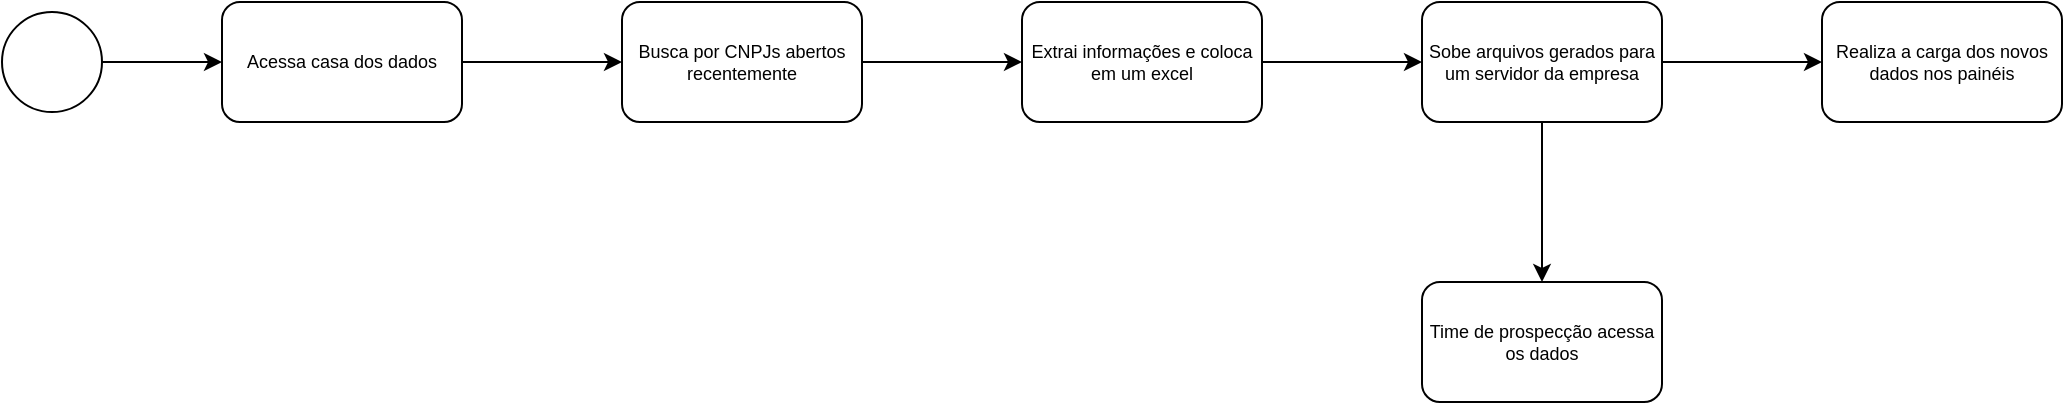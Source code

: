 <mxfile version="20.8.10" type="device"><diagram name="Página-1" id="mKcutAQs3Zgsn79mk8Kg"><mxGraphModel dx="1195" dy="703" grid="1" gridSize="10" guides="1" tooltips="1" connect="1" arrows="1" fold="1" page="1" pageScale="1" pageWidth="4681" pageHeight="3300" math="0" shadow="0"><root><mxCell id="0"/><mxCell id="1" parent="0"/><mxCell id="90q3VNAQZrmGmMP5HxmD-16" value="" style="edgeStyle=orthogonalEdgeStyle;rounded=0;sketch=0;hachureGap=4;jiggle=2;curveFitting=1;orthogonalLoop=1;jettySize=auto;html=1;fontFamily=Helvetica;fontSize=9;" edge="1" parent="1" source="90q3VNAQZrmGmMP5HxmD-2" target="90q3VNAQZrmGmMP5HxmD-5"><mxGeometry relative="1" as="geometry"/></mxCell><mxCell id="90q3VNAQZrmGmMP5HxmD-2" value="" style="points=[[0.145,0.145,0],[0.5,0,0],[0.855,0.145,0],[1,0.5,0],[0.855,0.855,0],[0.5,1,0],[0.145,0.855,0],[0,0.5,0]];shape=mxgraph.bpmn.event;html=1;verticalLabelPosition=bottom;labelBackgroundColor=#ffffff;verticalAlign=top;align=center;perimeter=ellipsePerimeter;outlineConnect=0;aspect=fixed;outline=standard;symbol=general;sketch=0;hachureGap=4;jiggle=2;curveFitting=1;fontFamily=Helvetica;fontSize=9;" vertex="1" parent="1"><mxGeometry x="380" y="340" width="50" height="50" as="geometry"/></mxCell><mxCell id="90q3VNAQZrmGmMP5HxmD-7" value="" style="edgeStyle=orthogonalEdgeStyle;rounded=0;hachureGap=4;orthogonalLoop=1;jettySize=auto;html=1;fontFamily=Helvetica;fontSize=9;" edge="1" parent="1" source="90q3VNAQZrmGmMP5HxmD-5" target="90q3VNAQZrmGmMP5HxmD-6"><mxGeometry relative="1" as="geometry"/></mxCell><mxCell id="90q3VNAQZrmGmMP5HxmD-5" value="Acessa casa dos dados" style="rounded=1;whiteSpace=wrap;html=1;sketch=0;hachureGap=4;jiggle=2;curveFitting=1;fontFamily=Helvetica;fontSize=9;" vertex="1" parent="1"><mxGeometry x="490" y="335" width="120" height="60" as="geometry"/></mxCell><mxCell id="90q3VNAQZrmGmMP5HxmD-9" value="" style="edgeStyle=orthogonalEdgeStyle;rounded=0;hachureGap=4;orthogonalLoop=1;jettySize=auto;html=1;fontFamily=Helvetica;fontSize=9;" edge="1" parent="1" source="90q3VNAQZrmGmMP5HxmD-6" target="90q3VNAQZrmGmMP5HxmD-8"><mxGeometry relative="1" as="geometry"/></mxCell><mxCell id="90q3VNAQZrmGmMP5HxmD-6" value="Busca por CNPJs abertos recentemente" style="rounded=1;whiteSpace=wrap;html=1;fontSize=9;sketch=0;hachureGap=4;jiggle=2;curveFitting=1;fontFamily=Helvetica;" vertex="1" parent="1"><mxGeometry x="690" y="335" width="120" height="60" as="geometry"/></mxCell><mxCell id="90q3VNAQZrmGmMP5HxmD-11" value="" style="edgeStyle=orthogonalEdgeStyle;rounded=0;sketch=0;hachureGap=4;jiggle=2;curveFitting=1;orthogonalLoop=1;jettySize=auto;html=1;fontFamily=Helvetica;fontSize=9;" edge="1" parent="1" source="90q3VNAQZrmGmMP5HxmD-8" target="90q3VNAQZrmGmMP5HxmD-10"><mxGeometry relative="1" as="geometry"/></mxCell><mxCell id="90q3VNAQZrmGmMP5HxmD-8" value="Extrai informações e coloca em um excel" style="rounded=1;whiteSpace=wrap;html=1;fontSize=9;sketch=0;hachureGap=4;jiggle=2;curveFitting=1;fontFamily=Helvetica;" vertex="1" parent="1"><mxGeometry x="890" y="335" width="120" height="60" as="geometry"/></mxCell><mxCell id="90q3VNAQZrmGmMP5HxmD-13" value="" style="edgeStyle=orthogonalEdgeStyle;rounded=0;sketch=0;hachureGap=4;jiggle=2;curveFitting=1;orthogonalLoop=1;jettySize=auto;html=1;fontFamily=Helvetica;fontSize=9;" edge="1" parent="1" source="90q3VNAQZrmGmMP5HxmD-10" target="90q3VNAQZrmGmMP5HxmD-12"><mxGeometry relative="1" as="geometry"/></mxCell><mxCell id="90q3VNAQZrmGmMP5HxmD-15" value="" style="edgeStyle=orthogonalEdgeStyle;rounded=0;sketch=0;hachureGap=4;jiggle=2;curveFitting=1;orthogonalLoop=1;jettySize=auto;html=1;fontFamily=Helvetica;fontSize=9;" edge="1" parent="1" source="90q3VNAQZrmGmMP5HxmD-10" target="90q3VNAQZrmGmMP5HxmD-14"><mxGeometry relative="1" as="geometry"/></mxCell><mxCell id="90q3VNAQZrmGmMP5HxmD-10" value="Sobe arquivos gerados para um servidor da empresa" style="whiteSpace=wrap;html=1;fontSize=9;rounded=1;sketch=0;hachureGap=4;jiggle=2;curveFitting=1;fontFamily=Helvetica;" vertex="1" parent="1"><mxGeometry x="1090" y="335" width="120" height="60" as="geometry"/></mxCell><mxCell id="90q3VNAQZrmGmMP5HxmD-12" value="Realiza a carga dos novos dados nos painéis" style="rounded=1;whiteSpace=wrap;html=1;fontSize=9;sketch=0;hachureGap=4;jiggle=2;curveFitting=1;fontFamily=Helvetica;" vertex="1" parent="1"><mxGeometry x="1290" y="335" width="120" height="60" as="geometry"/></mxCell><mxCell id="90q3VNAQZrmGmMP5HxmD-14" value="Time de prospecção acessa os dados" style="rounded=1;whiteSpace=wrap;html=1;fontSize=9;sketch=0;hachureGap=4;jiggle=2;curveFitting=1;fontFamily=Helvetica;" vertex="1" parent="1"><mxGeometry x="1090" y="475" width="120" height="60" as="geometry"/></mxCell></root></mxGraphModel></diagram></mxfile>